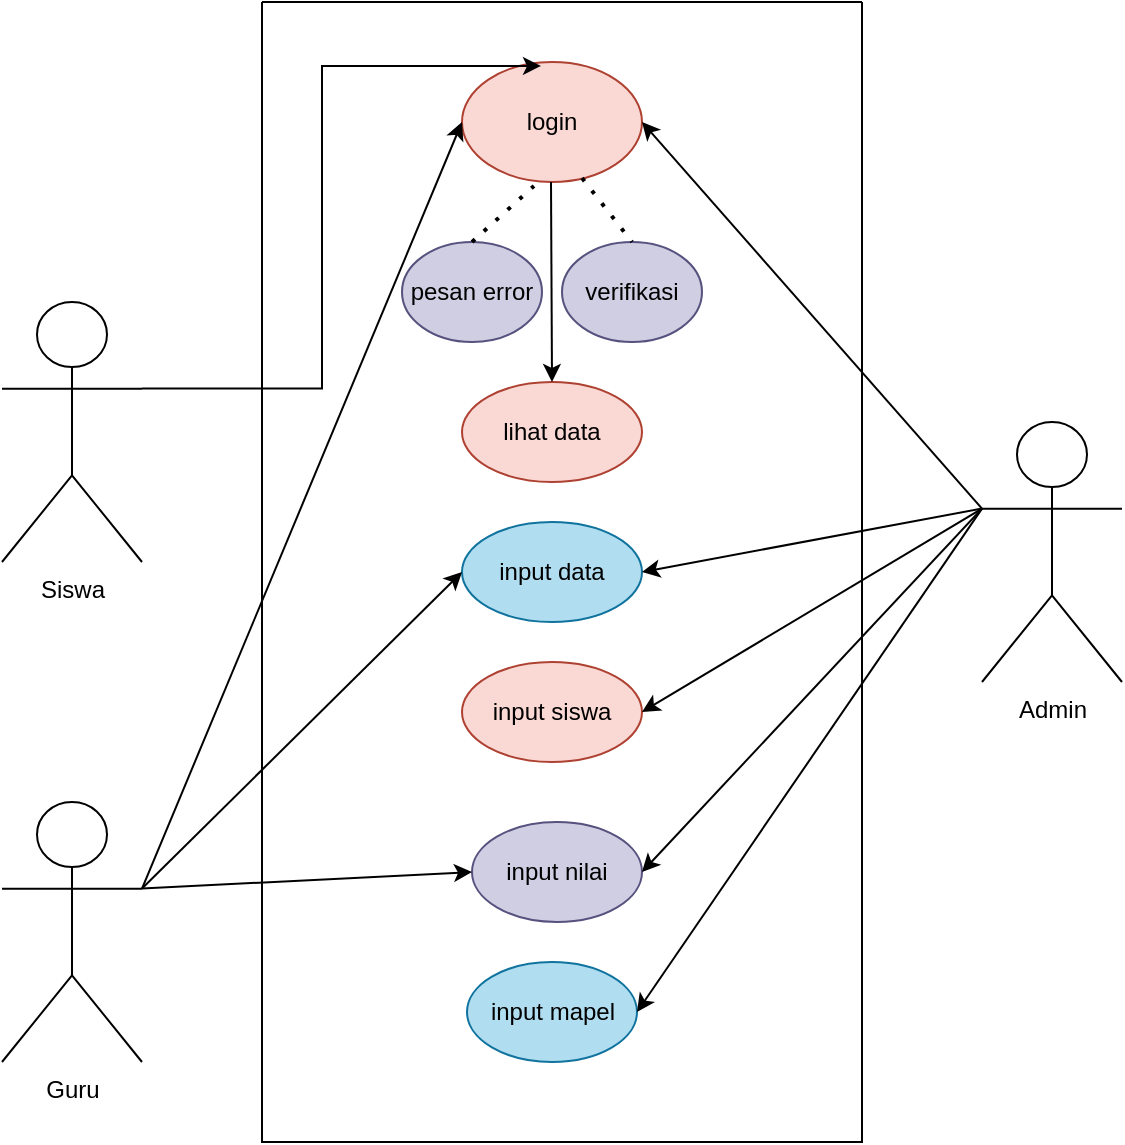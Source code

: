 <mxfile version="21.7.2" type="github">
  <diagram name="Page-1" id="EYiHIfuKGrWJQrBOgiUl">
    <mxGraphModel dx="1659" dy="1750" grid="1" gridSize="10" guides="1" tooltips="1" connect="1" arrows="1" fold="1" page="1" pageScale="1" pageWidth="850" pageHeight="1100" math="0" shadow="0">
      <root>
        <object label="" id="0">
          <mxCell />
        </object>
        <mxCell id="1" parent="0" />
        <mxCell id="S9C8Efaqk0itBLyKr3iV-4" value="" style="swimlane;startSize=0;" vertex="1" parent="1">
          <mxGeometry x="-490" y="-180" width="300" height="570" as="geometry" />
        </mxCell>
        <mxCell id="S9C8Efaqk0itBLyKr3iV-12" value="login" style="ellipse;whiteSpace=wrap;html=1;fillColor=#fad9d5;strokeColor=#ae4132;" vertex="1" parent="S9C8Efaqk0itBLyKr3iV-4">
          <mxGeometry x="100" y="30" width="90" height="60" as="geometry" />
        </mxCell>
        <mxCell id="S9C8Efaqk0itBLyKr3iV-15" value="input nilai" style="ellipse;whiteSpace=wrap;html=1;fillColor=#d0cee2;strokeColor=#56517e;" vertex="1" parent="S9C8Efaqk0itBLyKr3iV-4">
          <mxGeometry x="105" y="410" width="85" height="50" as="geometry" />
        </mxCell>
        <mxCell id="S9C8Efaqk0itBLyKr3iV-42" value="input mapel" style="ellipse;whiteSpace=wrap;html=1;fillColor=#b1ddf0;strokeColor=#10739e;" vertex="1" parent="S9C8Efaqk0itBLyKr3iV-4">
          <mxGeometry x="102.5" y="480" width="85" height="50" as="geometry" />
        </mxCell>
        <mxCell id="S9C8Efaqk0itBLyKr3iV-45" style="edgeStyle=orthogonalEdgeStyle;rounded=0;orthogonalLoop=1;jettySize=auto;html=1;exitX=0.5;exitY=1;exitDx=0;exitDy=0;" edge="1" parent="S9C8Efaqk0itBLyKr3iV-4" source="S9C8Efaqk0itBLyKr3iV-15" target="S9C8Efaqk0itBLyKr3iV-15">
          <mxGeometry relative="1" as="geometry" />
        </mxCell>
        <mxCell id="S9C8Efaqk0itBLyKr3iV-48" value="input siswa" style="ellipse;whiteSpace=wrap;html=1;fillColor=#fad9d5;strokeColor=#ae4132;" vertex="1" parent="S9C8Efaqk0itBLyKr3iV-4">
          <mxGeometry x="100" y="330" width="90" height="50" as="geometry" />
        </mxCell>
        <mxCell id="S9C8Efaqk0itBLyKr3iV-32" value="lihat data" style="ellipse;whiteSpace=wrap;html=1;fillColor=#fad9d5;strokeColor=#ae4132;" vertex="1" parent="S9C8Efaqk0itBLyKr3iV-4">
          <mxGeometry x="100" y="190" width="90" height="50" as="geometry" />
        </mxCell>
        <mxCell id="S9C8Efaqk0itBLyKr3iV-61" value="pesan error" style="ellipse;whiteSpace=wrap;html=1;fillColor=#d0cee2;strokeColor=#56517e;" vertex="1" parent="S9C8Efaqk0itBLyKr3iV-4">
          <mxGeometry x="70" y="120" width="70" height="50" as="geometry" />
        </mxCell>
        <mxCell id="S9C8Efaqk0itBLyKr3iV-65" value="verifikasi" style="ellipse;whiteSpace=wrap;html=1;fillColor=#d0cee2;strokeColor=#56517e;" vertex="1" parent="S9C8Efaqk0itBLyKr3iV-4">
          <mxGeometry x="150" y="120" width="70" height="50" as="geometry" />
        </mxCell>
        <mxCell id="S9C8Efaqk0itBLyKr3iV-66" value="" style="endArrow=none;dashed=1;html=1;dashPattern=1 3;strokeWidth=2;rounded=0;exitX=0.5;exitY=0;exitDx=0;exitDy=0;entryX=0.4;entryY=1.033;entryDx=0;entryDy=0;entryPerimeter=0;" edge="1" parent="S9C8Efaqk0itBLyKr3iV-4" source="S9C8Efaqk0itBLyKr3iV-61" target="S9C8Efaqk0itBLyKr3iV-12">
          <mxGeometry width="50" height="50" relative="1" as="geometry">
            <mxPoint x="160" y="90" as="sourcePoint" />
            <mxPoint x="210" y="40" as="targetPoint" />
          </mxGeometry>
        </mxCell>
        <mxCell id="S9C8Efaqk0itBLyKr3iV-68" value="" style="endArrow=none;dashed=1;html=1;dashPattern=1 3;strokeWidth=2;rounded=0;entryX=0.5;entryY=0;entryDx=0;entryDy=0;exitX=0.667;exitY=0.967;exitDx=0;exitDy=0;exitPerimeter=0;" edge="1" parent="S9C8Efaqk0itBLyKr3iV-4" source="S9C8Efaqk0itBLyKr3iV-12" target="S9C8Efaqk0itBLyKr3iV-65">
          <mxGeometry width="50" height="50" relative="1" as="geometry">
            <mxPoint x="160" y="90" as="sourcePoint" />
            <mxPoint x="210" y="40" as="targetPoint" />
          </mxGeometry>
        </mxCell>
        <mxCell id="S9C8Efaqk0itBLyKr3iV-71" value="" style="endArrow=classic;html=1;rounded=0;exitX=0.5;exitY=1;exitDx=0;exitDy=0;entryX=0.5;entryY=0;entryDx=0;entryDy=0;" edge="1" parent="S9C8Efaqk0itBLyKr3iV-4" target="S9C8Efaqk0itBLyKr3iV-32">
          <mxGeometry width="50" height="50" relative="1" as="geometry">
            <mxPoint x="144.5" y="90" as="sourcePoint" />
            <mxPoint x="150" y="180" as="targetPoint" />
          </mxGeometry>
        </mxCell>
        <mxCell id="S9C8Efaqk0itBLyKr3iV-72" value="input data" style="ellipse;whiteSpace=wrap;html=1;fillColor=#b1ddf0;strokeColor=#10739e;" vertex="1" parent="S9C8Efaqk0itBLyKr3iV-4">
          <mxGeometry x="100" y="260" width="90" height="50" as="geometry" />
        </mxCell>
        <mxCell id="S9C8Efaqk0itBLyKr3iV-64" style="edgeStyle=elbowEdgeStyle;rounded=0;orthogonalLoop=1;jettySize=auto;html=1;exitX=1;exitY=0.333;exitDx=0;exitDy=0;exitPerimeter=0;entryX=0.439;entryY=0.033;entryDx=0;entryDy=0;entryPerimeter=0;" edge="1" parent="1" source="S9C8Efaqk0itBLyKr3iV-5" target="S9C8Efaqk0itBLyKr3iV-12">
          <mxGeometry relative="1" as="geometry">
            <Array as="points">
              <mxPoint x="-460" y="-130" />
            </Array>
          </mxGeometry>
        </mxCell>
        <mxCell id="S9C8Efaqk0itBLyKr3iV-5" value="Siswa" style="shape=umlActor;verticalLabelPosition=bottom;verticalAlign=top;html=1;outlineConnect=0;" vertex="1" parent="1">
          <mxGeometry x="-620" y="-30" width="70" height="130" as="geometry" />
        </mxCell>
        <mxCell id="S9C8Efaqk0itBLyKr3iV-8" value="Guru" style="shape=umlActor;verticalLabelPosition=bottom;verticalAlign=top;html=1;outlineConnect=0;" vertex="1" parent="1">
          <mxGeometry x="-620" y="220" width="70" height="130" as="geometry" />
        </mxCell>
        <mxCell id="S9C8Efaqk0itBLyKr3iV-11" value="Admin" style="shape=umlActor;verticalLabelPosition=bottom;verticalAlign=top;html=1;outlineConnect=0;" vertex="1" parent="1">
          <mxGeometry x="-130" y="30" width="70" height="130" as="geometry" />
        </mxCell>
        <mxCell id="S9C8Efaqk0itBLyKr3iV-18" value="" style="endArrow=classic;html=1;rounded=0;entryX=1;entryY=0.5;entryDx=0;entryDy=0;exitX=0;exitY=0.333;exitDx=0;exitDy=0;exitPerimeter=0;" edge="1" parent="1" source="S9C8Efaqk0itBLyKr3iV-11" target="S9C8Efaqk0itBLyKr3iV-15">
          <mxGeometry width="50" height="50" relative="1" as="geometry">
            <mxPoint x="-120" y="70" as="sourcePoint" />
            <mxPoint x="-250" y="270" as="targetPoint" />
          </mxGeometry>
        </mxCell>
        <mxCell id="S9C8Efaqk0itBLyKr3iV-46" value="" style="endArrow=classic;html=1;rounded=0;entryX=1;entryY=0.5;entryDx=0;entryDy=0;exitX=0;exitY=0.333;exitDx=0;exitDy=0;exitPerimeter=0;" edge="1" parent="1" source="S9C8Efaqk0itBLyKr3iV-11" target="S9C8Efaqk0itBLyKr3iV-42">
          <mxGeometry width="50" height="50" relative="1" as="geometry">
            <mxPoint x="-140" y="110" as="sourcePoint" />
            <mxPoint x="-260" y="160" as="targetPoint" />
          </mxGeometry>
        </mxCell>
        <mxCell id="S9C8Efaqk0itBLyKr3iV-52" value="" style="endArrow=classic;html=1;rounded=0;exitX=1;exitY=0.333;exitDx=0;exitDy=0;exitPerimeter=0;entryX=0;entryY=0.5;entryDx=0;entryDy=0;" edge="1" parent="1" source="S9C8Efaqk0itBLyKr3iV-8" target="S9C8Efaqk0itBLyKr3iV-15">
          <mxGeometry width="50" height="50" relative="1" as="geometry">
            <mxPoint x="-310" y="210" as="sourcePoint" />
            <mxPoint x="-260" y="160" as="targetPoint" />
          </mxGeometry>
        </mxCell>
        <mxCell id="S9C8Efaqk0itBLyKr3iV-57" value="" style="endArrow=classic;html=1;rounded=0;exitX=0;exitY=0.333;exitDx=0;exitDy=0;exitPerimeter=0;entryX=1;entryY=0.5;entryDx=0;entryDy=0;" edge="1" parent="1" source="S9C8Efaqk0itBLyKr3iV-11" target="S9C8Efaqk0itBLyKr3iV-48">
          <mxGeometry width="50" height="50" relative="1" as="geometry">
            <mxPoint x="-310" y="210" as="sourcePoint" />
            <mxPoint x="-260" y="160" as="targetPoint" />
          </mxGeometry>
        </mxCell>
        <mxCell id="S9C8Efaqk0itBLyKr3iV-59" value="" style="endArrow=classic;html=1;rounded=0;exitX=1;exitY=0.333;exitDx=0;exitDy=0;exitPerimeter=0;entryX=0;entryY=0.5;entryDx=0;entryDy=0;" edge="1" parent="1" source="S9C8Efaqk0itBLyKr3iV-8" target="S9C8Efaqk0itBLyKr3iV-12">
          <mxGeometry width="50" height="50" relative="1" as="geometry">
            <mxPoint x="-540" y="260" as="sourcePoint" />
            <mxPoint x="-260" y="160" as="targetPoint" />
          </mxGeometry>
        </mxCell>
        <mxCell id="S9C8Efaqk0itBLyKr3iV-56" value="" style="endArrow=classic;html=1;rounded=0;entryX=1;entryY=0.5;entryDx=0;entryDy=0;exitX=0;exitY=0.333;exitDx=0;exitDy=0;exitPerimeter=0;" edge="1" parent="1" source="S9C8Efaqk0itBLyKr3iV-11" target="S9C8Efaqk0itBLyKr3iV-12">
          <mxGeometry width="50" height="50" relative="1" as="geometry">
            <mxPoint x="-310" y="210" as="sourcePoint" />
            <mxPoint x="-260" y="160" as="targetPoint" />
          </mxGeometry>
        </mxCell>
        <mxCell id="S9C8Efaqk0itBLyKr3iV-73" value="" style="endArrow=classic;html=1;rounded=0;exitX=0;exitY=0.333;exitDx=0;exitDy=0;exitPerimeter=0;entryX=1;entryY=0.5;entryDx=0;entryDy=0;" edge="1" parent="1" source="S9C8Efaqk0itBLyKr3iV-11" target="S9C8Efaqk0itBLyKr3iV-72">
          <mxGeometry width="50" height="50" relative="1" as="geometry">
            <mxPoint x="-320" y="100" as="sourcePoint" />
            <mxPoint x="-270" y="50" as="targetPoint" />
          </mxGeometry>
        </mxCell>
        <mxCell id="S9C8Efaqk0itBLyKr3iV-74" value="" style="endArrow=classic;html=1;rounded=0;exitX=1;exitY=0.333;exitDx=0;exitDy=0;exitPerimeter=0;entryX=0;entryY=0.5;entryDx=0;entryDy=0;" edge="1" parent="1" source="S9C8Efaqk0itBLyKr3iV-8" target="S9C8Efaqk0itBLyKr3iV-72">
          <mxGeometry width="50" height="50" relative="1" as="geometry">
            <mxPoint x="-480" y="260" as="sourcePoint" />
            <mxPoint x="-430" y="210" as="targetPoint" />
          </mxGeometry>
        </mxCell>
      </root>
    </mxGraphModel>
  </diagram>
</mxfile>
